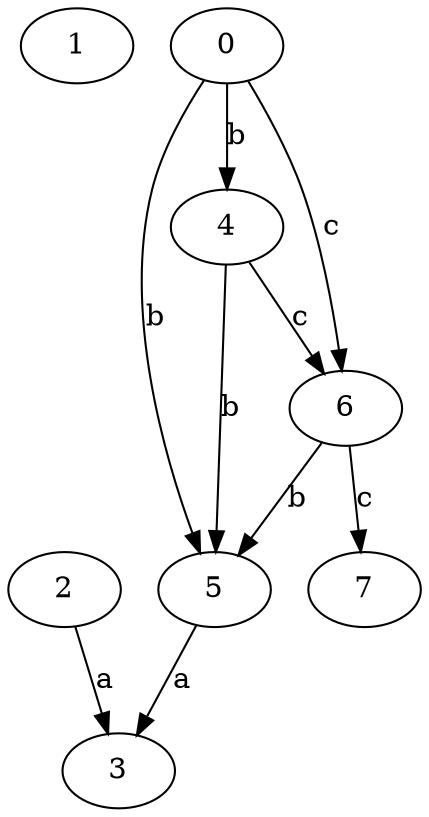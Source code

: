 strict digraph  {
1;
2;
3;
0;
4;
5;
6;
7;
2 -> 3  [label=a];
0 -> 4  [label=b];
0 -> 5  [label=b];
0 -> 6  [label=c];
4 -> 5  [label=b];
4 -> 6  [label=c];
5 -> 3  [label=a];
6 -> 5  [label=b];
6 -> 7  [label=c];
}
